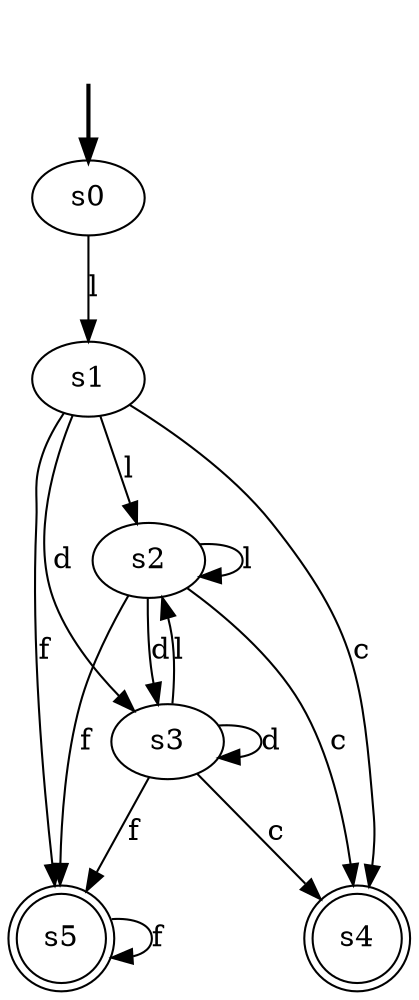digraph {
	fake [style=invisible]
	s0 [root=true]
	s1
	s2
	s5 [shape=doublecircle]
	s4 [shape=doublecircle]
	s3
	fake -> s0 [style=bold]
	s0 -> s1 [label=l]
	s1 -> s2 [label=l]
	s1 -> s3 [label=d]
	s1 -> s4 [label=c]
	s1 -> s5 [label=f]
	s2 -> s2 [label=l]
	s2 -> s3 [label=d]
	s2 -> s4 [label=c]
	s2 -> s5 [label=f]
	s3 -> s2 [label=l]
	s3 -> s3 [label=d]
	s3 -> s4 [label=c]
	s3 -> s5 [label=f]
	s5 -> s5 [label=f]
}
